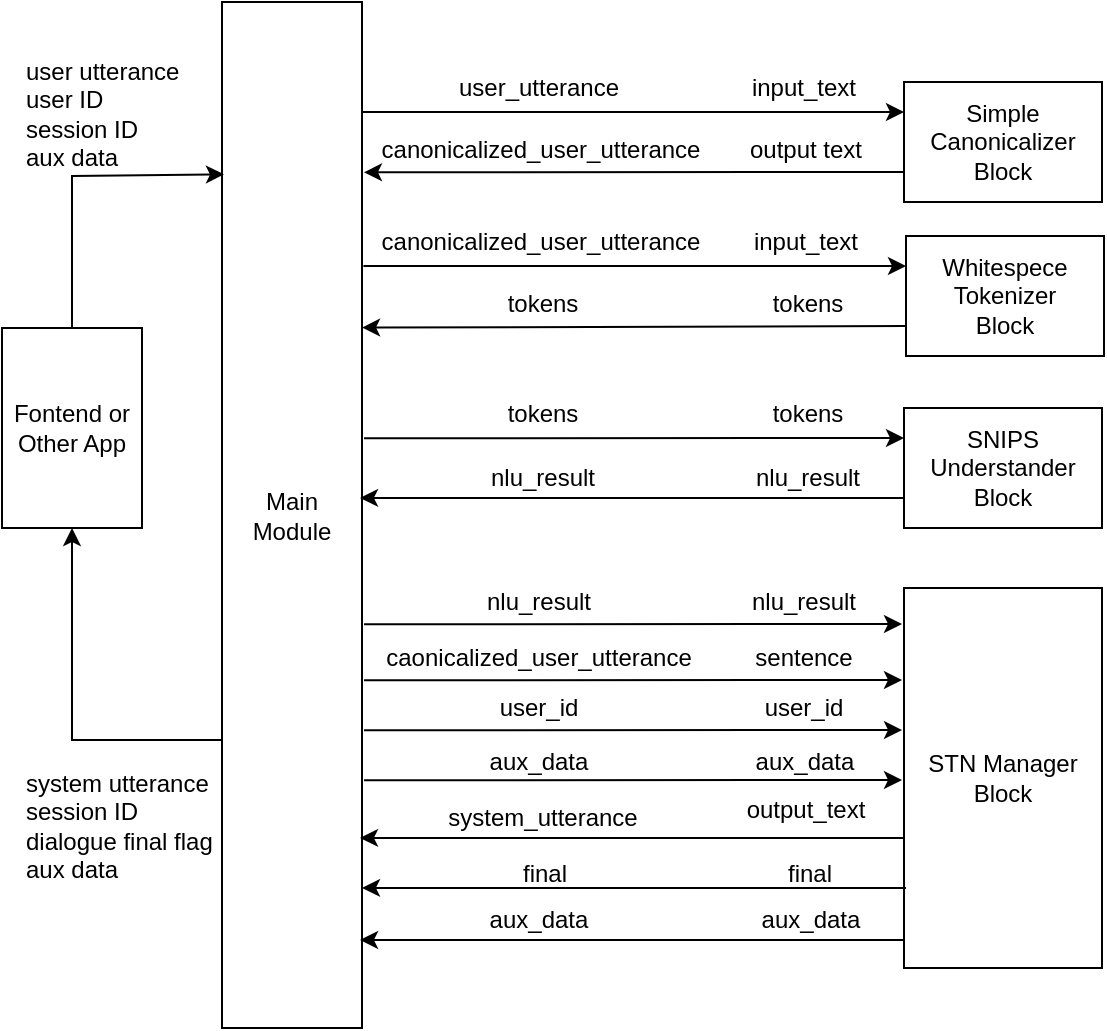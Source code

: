 <mxfile version="22.1.2" type="device">
  <diagram id="0jzvoz7xoONC1ta8vLtH" name="ページ1">
    <mxGraphModel dx="778" dy="477" grid="1" gridSize="10" guides="1" tooltips="1" connect="1" arrows="1" fold="1" page="1" pageScale="1" pageWidth="827" pageHeight="1169" math="0" shadow="0">
      <root>
        <mxCell id="0" />
        <mxCell id="1" parent="0" />
        <mxCell id="6nG_dfres4fqL1OyFaTb-1" value="Main Module" style="rounded=0;whiteSpace=wrap;html=1;" parent="1" vertex="1">
          <mxGeometry x="250" y="177" width="70" height="513" as="geometry" />
        </mxCell>
        <mxCell id="6nG_dfres4fqL1OyFaTb-2" value="Simple&lt;br&gt;Canonicalizer&lt;br&gt;Block" style="rounded=0;whiteSpace=wrap;html=1;" parent="1" vertex="1">
          <mxGeometry x="591" y="217" width="99" height="60" as="geometry" />
        </mxCell>
        <mxCell id="6nG_dfres4fqL1OyFaTb-3" value="SNIPS &lt;br&gt;Understander&lt;br&gt;Block" style="rounded=0;whiteSpace=wrap;html=1;" parent="1" vertex="1">
          <mxGeometry x="591" y="380" width="99" height="60" as="geometry" />
        </mxCell>
        <mxCell id="6nG_dfres4fqL1OyFaTb-4" value="STN Manager&lt;br&gt;Block" style="rounded=0;whiteSpace=wrap;html=1;" parent="1" vertex="1">
          <mxGeometry x="591" y="470" width="99" height="190" as="geometry" />
        </mxCell>
        <mxCell id="6nG_dfres4fqL1OyFaTb-5" value="" style="endArrow=classic;html=1;rounded=0;entryX=0;entryY=0.25;entryDx=0;entryDy=0;" parent="1" target="6nG_dfres4fqL1OyFaTb-2" edge="1">
          <mxGeometry width="50" height="50" relative="1" as="geometry">
            <mxPoint x="320" y="232" as="sourcePoint" />
            <mxPoint x="590" y="227" as="targetPoint" />
          </mxGeometry>
        </mxCell>
        <mxCell id="6nG_dfres4fqL1OyFaTb-6" value="" style="endArrow=classic;html=1;rounded=0;exitX=0;exitY=0.75;exitDx=0;exitDy=0;entryX=1.014;entryY=0.166;entryDx=0;entryDy=0;entryPerimeter=0;" parent="1" source="6nG_dfres4fqL1OyFaTb-2" target="6nG_dfres4fqL1OyFaTb-1" edge="1">
          <mxGeometry width="50" height="50" relative="1" as="geometry">
            <mxPoint x="321.03" y="324.18" as="sourcePoint" />
            <mxPoint x="373" y="324" as="targetPoint" />
          </mxGeometry>
        </mxCell>
        <mxCell id="6nG_dfres4fqL1OyFaTb-7" value="" style="endArrow=classic;html=1;rounded=0;exitX=1.029;exitY=0.178;exitDx=0;exitDy=0;exitPerimeter=0;entryX=0;entryY=0.25;entryDx=0;entryDy=0;" parent="1" target="6nG_dfres4fqL1OyFaTb-3" edge="1">
          <mxGeometry width="50" height="50" relative="1" as="geometry">
            <mxPoint x="321.03" y="395.18" as="sourcePoint" />
            <mxPoint x="449" y="395" as="targetPoint" />
          </mxGeometry>
        </mxCell>
        <mxCell id="6nG_dfres4fqL1OyFaTb-8" value="" style="endArrow=classic;html=1;rounded=0;exitX=0;exitY=0.75;exitDx=0;exitDy=0;entryX=1;entryY=0.274;entryDx=0;entryDy=0;entryPerimeter=0;" parent="1" source="6nG_dfres4fqL1OyFaTb-3" edge="1">
          <mxGeometry width="50" height="50" relative="1" as="geometry">
            <mxPoint x="449" y="425" as="sourcePoint" />
            <mxPoint x="319" y="424.94" as="targetPoint" />
          </mxGeometry>
        </mxCell>
        <mxCell id="6nG_dfres4fqL1OyFaTb-9" value="" style="endArrow=classic;html=1;rounded=0;exitX=1.029;exitY=0.178;exitDx=0;exitDy=0;exitPerimeter=0;" parent="1" edge="1">
          <mxGeometry width="50" height="50" relative="1" as="geometry">
            <mxPoint x="321.03" y="488.18" as="sourcePoint" />
            <mxPoint x="590" y="488" as="targetPoint" />
          </mxGeometry>
        </mxCell>
        <mxCell id="6nG_dfres4fqL1OyFaTb-11" value="" style="endArrow=classic;html=1;rounded=0;entryX=0.014;entryY=0.168;entryDx=0;entryDy=0;exitX=0.5;exitY=0;exitDx=0;exitDy=0;entryPerimeter=0;" parent="1" source="7yFsLuSHQwP80PSkCyWd-15" target="6nG_dfres4fqL1OyFaTb-1" edge="1">
          <mxGeometry width="50" height="50" relative="1" as="geometry">
            <mxPoint x="170" y="207" as="sourcePoint" />
            <mxPoint x="250" y="207" as="targetPoint" />
            <Array as="points">
              <mxPoint x="175" y="264" />
            </Array>
          </mxGeometry>
        </mxCell>
        <mxCell id="6nG_dfres4fqL1OyFaTb-12" value="" style="endArrow=classic;html=1;rounded=0;exitX=0;exitY=0.75;exitDx=0;exitDy=0;entryX=0.5;entryY=1;entryDx=0;entryDy=0;" parent="1" target="7yFsLuSHQwP80PSkCyWd-15" edge="1">
          <mxGeometry width="50" height="50" relative="1" as="geometry">
            <mxPoint x="250" y="546" as="sourcePoint" />
            <mxPoint x="170" y="546" as="targetPoint" />
            <Array as="points">
              <mxPoint x="175" y="546" />
            </Array>
          </mxGeometry>
        </mxCell>
        <mxCell id="W3RRk2SyyBqXtN76rQBY-3" value="system utterance&lt;br&gt;session ID&lt;br&gt;dialogue final flag&lt;br&gt;aux data" style="text;html=1;strokeColor=none;fillColor=none;align=left;verticalAlign=middle;whiteSpace=wrap;rounded=0;" parent="1" vertex="1">
          <mxGeometry x="150" y="576" width="100" height="25" as="geometry" />
        </mxCell>
        <mxCell id="iua9zefK4cCjFermVdLk-1" value="input_text" style="text;html=1;strokeColor=none;fillColor=none;align=center;verticalAlign=middle;whiteSpace=wrap;rounded=0;" parent="1" vertex="1">
          <mxGeometry x="511" y="204.5" width="60" height="30" as="geometry" />
        </mxCell>
        <mxCell id="iua9zefK4cCjFermVdLk-2" value="user_utterance" style="text;html=1;strokeColor=none;fillColor=none;align=center;verticalAlign=middle;whiteSpace=wrap;rounded=0;" parent="1" vertex="1">
          <mxGeometry x="366" y="208" width="85" height="23" as="geometry" />
        </mxCell>
        <mxCell id="iua9zefK4cCjFermVdLk-3" value="canonicalized_user_utterance" style="text;html=1;strokeColor=none;fillColor=none;align=center;verticalAlign=middle;whiteSpace=wrap;rounded=0;" parent="1" vertex="1">
          <mxGeometry x="367" y="239" width="85" height="23" as="geometry" />
        </mxCell>
        <mxCell id="iua9zefK4cCjFermVdLk-4" value="output text" style="text;html=1;strokeColor=none;fillColor=none;align=center;verticalAlign=middle;whiteSpace=wrap;rounded=0;" parent="1" vertex="1">
          <mxGeometry x="512" y="235.5" width="60" height="30" as="geometry" />
        </mxCell>
        <mxCell id="iua9zefK4cCjFermVdLk-5" value="tokens" style="text;html=1;strokeColor=none;fillColor=none;align=center;verticalAlign=middle;whiteSpace=wrap;rounded=0;" parent="1" vertex="1">
          <mxGeometry x="368" y="371" width="85" height="23" as="geometry" />
        </mxCell>
        <mxCell id="iua9zefK4cCjFermVdLk-6" value="tokens" style="text;html=1;strokeColor=none;fillColor=none;align=center;verticalAlign=middle;whiteSpace=wrap;rounded=0;" parent="1" vertex="1">
          <mxGeometry x="513" y="367.5" width="60" height="30" as="geometry" />
        </mxCell>
        <mxCell id="iua9zefK4cCjFermVdLk-7" value="nlu_result" style="text;html=1;strokeColor=none;fillColor=none;align=center;verticalAlign=middle;whiteSpace=wrap;rounded=0;" parent="1" vertex="1">
          <mxGeometry x="368" y="403" width="85" height="23" as="geometry" />
        </mxCell>
        <mxCell id="iua9zefK4cCjFermVdLk-8" value="nlu_result" style="text;html=1;strokeColor=none;fillColor=none;align=center;verticalAlign=middle;whiteSpace=wrap;rounded=0;" parent="1" vertex="1">
          <mxGeometry x="513" y="399.5" width="60" height="30" as="geometry" />
        </mxCell>
        <mxCell id="iua9zefK4cCjFermVdLk-9" value="nlu_result" style="text;html=1;strokeColor=none;fillColor=none;align=center;verticalAlign=middle;whiteSpace=wrap;rounded=0;" parent="1" vertex="1">
          <mxGeometry x="366" y="465.5" width="85" height="23" as="geometry" />
        </mxCell>
        <mxCell id="iua9zefK4cCjFermVdLk-10" value="nlu_result" style="text;html=1;strokeColor=none;fillColor=none;align=center;verticalAlign=middle;whiteSpace=wrap;rounded=0;" parent="1" vertex="1">
          <mxGeometry x="511" y="462" width="60" height="30" as="geometry" />
        </mxCell>
        <mxCell id="iua9zefK4cCjFermVdLk-11" value="" style="endArrow=classic;html=1;rounded=0;exitX=1.029;exitY=0.178;exitDx=0;exitDy=0;exitPerimeter=0;" parent="1" edge="1">
          <mxGeometry width="50" height="50" relative="1" as="geometry">
            <mxPoint x="321.03" y="516.18" as="sourcePoint" />
            <mxPoint x="590" y="516.0" as="targetPoint" />
          </mxGeometry>
        </mxCell>
        <mxCell id="iua9zefK4cCjFermVdLk-12" value="caonicalized_user_utterance" style="text;html=1;strokeColor=none;fillColor=none;align=center;verticalAlign=middle;whiteSpace=wrap;rounded=0;" parent="1" vertex="1">
          <mxGeometry x="366" y="493.5" width="85" height="23" as="geometry" />
        </mxCell>
        <mxCell id="iua9zefK4cCjFermVdLk-13" value="sentence" style="text;html=1;strokeColor=none;fillColor=none;align=center;verticalAlign=middle;whiteSpace=wrap;rounded=0;" parent="1" vertex="1">
          <mxGeometry x="511" y="490" width="60" height="30" as="geometry" />
        </mxCell>
        <mxCell id="iua9zefK4cCjFermVdLk-14" value="user_id" style="text;html=1;strokeColor=none;fillColor=none;align=center;verticalAlign=middle;whiteSpace=wrap;rounded=0;" parent="1" vertex="1">
          <mxGeometry x="366" y="518.5" width="85" height="23" as="geometry" />
        </mxCell>
        <mxCell id="iua9zefK4cCjFermVdLk-15" value="" style="endArrow=classic;html=1;rounded=0;exitX=1.029;exitY=0.178;exitDx=0;exitDy=0;exitPerimeter=0;" parent="1" edge="1">
          <mxGeometry width="50" height="50" relative="1" as="geometry">
            <mxPoint x="321.03" y="541.18" as="sourcePoint" />
            <mxPoint x="590" y="541.0" as="targetPoint" />
          </mxGeometry>
        </mxCell>
        <mxCell id="iua9zefK4cCjFermVdLk-16" value="user_id" style="text;html=1;strokeColor=none;fillColor=none;align=center;verticalAlign=middle;whiteSpace=wrap;rounded=0;" parent="1" vertex="1">
          <mxGeometry x="511" y="515" width="60" height="30" as="geometry" />
        </mxCell>
        <mxCell id="iua9zefK4cCjFermVdLk-17" value="system_utterance" style="text;html=1;strokeColor=none;fillColor=none;align=center;verticalAlign=middle;whiteSpace=wrap;rounded=0;" parent="1" vertex="1">
          <mxGeometry x="368" y="573" width="85" height="23" as="geometry" />
        </mxCell>
        <mxCell id="iua9zefK4cCjFermVdLk-18" value="output_text" style="text;html=1;strokeColor=none;fillColor=none;align=center;verticalAlign=middle;whiteSpace=wrap;rounded=0;" parent="1" vertex="1">
          <mxGeometry x="512" y="566" width="60" height="30" as="geometry" />
        </mxCell>
        <mxCell id="iua9zefK4cCjFermVdLk-19" value="" style="endArrow=classic;html=1;rounded=0;exitX=0;exitY=0.75;exitDx=0;exitDy=0;entryX=1;entryY=0.274;entryDx=0;entryDy=0;entryPerimeter=0;" parent="1" edge="1">
          <mxGeometry width="50" height="50" relative="1" as="geometry">
            <mxPoint x="591" y="595" as="sourcePoint" />
            <mxPoint x="319" y="594.94" as="targetPoint" />
          </mxGeometry>
        </mxCell>
        <mxCell id="iua9zefK4cCjFermVdLk-20" value="final" style="text;html=1;strokeColor=none;fillColor=none;align=center;verticalAlign=middle;whiteSpace=wrap;rounded=0;" parent="1" vertex="1">
          <mxGeometry x="369" y="601" width="85" height="23" as="geometry" />
        </mxCell>
        <mxCell id="iua9zefK4cCjFermVdLk-21" value="final" style="text;html=1;strokeColor=none;fillColor=none;align=center;verticalAlign=middle;whiteSpace=wrap;rounded=0;" parent="1" vertex="1">
          <mxGeometry x="514" y="597.5" width="60" height="30" as="geometry" />
        </mxCell>
        <mxCell id="iua9zefK4cCjFermVdLk-22" value="" style="endArrow=classic;html=1;rounded=0;exitX=0;exitY=0.75;exitDx=0;exitDy=0;entryX=1;entryY=0.274;entryDx=0;entryDy=0;entryPerimeter=0;" parent="1" edge="1">
          <mxGeometry width="50" height="50" relative="1" as="geometry">
            <mxPoint x="592" y="620" as="sourcePoint" />
            <mxPoint x="320" y="619.94" as="targetPoint" />
          </mxGeometry>
        </mxCell>
        <mxCell id="7yFsLuSHQwP80PSkCyWd-1" value="Whitespece&lt;br&gt;Tokenizer&lt;br&gt;Block" style="rounded=0;whiteSpace=wrap;html=1;" parent="1" vertex="1">
          <mxGeometry x="592" y="294" width="99" height="60" as="geometry" />
        </mxCell>
        <mxCell id="7yFsLuSHQwP80PSkCyWd-2" value="" style="endArrow=classic;html=1;rounded=0;exitX=0.996;exitY=0.141;exitDx=0;exitDy=0;exitPerimeter=0;entryX=0;entryY=0.25;entryDx=0;entryDy=0;" parent="1" target="7yFsLuSHQwP80PSkCyWd-1" edge="1">
          <mxGeometry width="50" height="50" relative="1" as="geometry">
            <mxPoint x="320.72" y="308.99" as="sourcePoint" />
            <mxPoint x="591" y="304" as="targetPoint" />
          </mxGeometry>
        </mxCell>
        <mxCell id="7yFsLuSHQwP80PSkCyWd-3" value="" style="endArrow=classic;html=1;rounded=0;exitX=0;exitY=0.75;exitDx=0;exitDy=0;entryX=0.986;entryY=0.22;entryDx=0;entryDy=0;entryPerimeter=0;" parent="1" source="7yFsLuSHQwP80PSkCyWd-1" edge="1">
          <mxGeometry width="50" height="50" relative="1" as="geometry">
            <mxPoint x="322.03" y="401.18" as="sourcePoint" />
            <mxPoint x="320.02" y="339.8" as="targetPoint" />
          </mxGeometry>
        </mxCell>
        <mxCell id="7yFsLuSHQwP80PSkCyWd-4" value="input_text" style="text;html=1;strokeColor=none;fillColor=none;align=center;verticalAlign=middle;whiteSpace=wrap;rounded=0;" parent="1" vertex="1">
          <mxGeometry x="512" y="281.5" width="60" height="30" as="geometry" />
        </mxCell>
        <mxCell id="7yFsLuSHQwP80PSkCyWd-5" value="canonicalized_user_utterance" style="text;html=1;strokeColor=none;fillColor=none;align=center;verticalAlign=middle;whiteSpace=wrap;rounded=0;" parent="1" vertex="1">
          <mxGeometry x="367" y="285" width="85" height="23" as="geometry" />
        </mxCell>
        <mxCell id="7yFsLuSHQwP80PSkCyWd-6" value="tokens" style="text;html=1;strokeColor=none;fillColor=none;align=center;verticalAlign=middle;whiteSpace=wrap;rounded=0;" parent="1" vertex="1">
          <mxGeometry x="368" y="316" width="85" height="23" as="geometry" />
        </mxCell>
        <mxCell id="7yFsLuSHQwP80PSkCyWd-7" value="tokens" style="text;html=1;strokeColor=none;fillColor=none;align=center;verticalAlign=middle;whiteSpace=wrap;rounded=0;" parent="1" vertex="1">
          <mxGeometry x="513" y="312.5" width="60" height="30" as="geometry" />
        </mxCell>
        <mxCell id="7yFsLuSHQwP80PSkCyWd-15" value="Fontend or Other App" style="rounded=0;whiteSpace=wrap;html=1;" parent="1" vertex="1">
          <mxGeometry x="140" y="340" width="70" height="100" as="geometry" />
        </mxCell>
        <mxCell id="7yFsLuSHQwP80PSkCyWd-17" value="user utterance&lt;br&gt;user ID&lt;br&gt;session ID&lt;br&gt;aux data" style="text;html=1;strokeColor=none;fillColor=none;align=left;verticalAlign=middle;whiteSpace=wrap;rounded=0;" parent="1" vertex="1">
          <mxGeometry x="150" y="220" width="100" height="25" as="geometry" />
        </mxCell>
        <mxCell id="pVOCejccMrZnZ89GJfyK-1" value="" style="endArrow=classic;html=1;rounded=0;exitX=1.029;exitY=0.178;exitDx=0;exitDy=0;exitPerimeter=0;" parent="1" edge="1">
          <mxGeometry width="50" height="50" relative="1" as="geometry">
            <mxPoint x="321.03" y="566.18" as="sourcePoint" />
            <mxPoint x="590" y="566.0" as="targetPoint" />
          </mxGeometry>
        </mxCell>
        <mxCell id="pVOCejccMrZnZ89GJfyK-2" value="aux_data" style="text;html=1;strokeColor=none;fillColor=none;align=center;verticalAlign=middle;whiteSpace=wrap;rounded=0;" parent="1" vertex="1">
          <mxGeometry x="366" y="545" width="85" height="23" as="geometry" />
        </mxCell>
        <mxCell id="pVOCejccMrZnZ89GJfyK-3" value="aux_data" style="text;html=1;strokeColor=none;fillColor=none;align=center;verticalAlign=middle;whiteSpace=wrap;rounded=0;" parent="1" vertex="1">
          <mxGeometry x="498.5" y="545" width="85" height="23" as="geometry" />
        </mxCell>
        <mxCell id="pVOCejccMrZnZ89GJfyK-4" value="" style="endArrow=classic;html=1;rounded=0;exitX=0;exitY=0.75;exitDx=0;exitDy=0;entryX=1;entryY=0.274;entryDx=0;entryDy=0;entryPerimeter=0;" parent="1" edge="1">
          <mxGeometry width="50" height="50" relative="1" as="geometry">
            <mxPoint x="591" y="646.06" as="sourcePoint" />
            <mxPoint x="319" y="646" as="targetPoint" />
          </mxGeometry>
        </mxCell>
        <mxCell id="pVOCejccMrZnZ89GJfyK-5" value="aux_data" style="text;html=1;strokeColor=none;fillColor=none;align=center;verticalAlign=middle;whiteSpace=wrap;rounded=0;" parent="1" vertex="1">
          <mxGeometry x="501.5" y="624" width="85" height="23" as="geometry" />
        </mxCell>
        <mxCell id="pVOCejccMrZnZ89GJfyK-6" value="aux_data" style="text;html=1;strokeColor=none;fillColor=none;align=center;verticalAlign=middle;whiteSpace=wrap;rounded=0;" parent="1" vertex="1">
          <mxGeometry x="366" y="624" width="85" height="23" as="geometry" />
        </mxCell>
      </root>
    </mxGraphModel>
  </diagram>
</mxfile>
